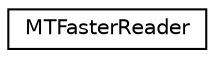 digraph "Graphical Class Hierarchy"
{
 // LATEX_PDF_SIZE
  edge [fontname="Helvetica",fontsize="10",labelfontname="Helvetica",labelfontsize="10"];
  node [fontname="Helvetica",fontsize="10",shape=record];
  rankdir="LR";
  Node0 [label="MTFasterReader",height=0.2,width=0.4,color="black", fillcolor="white", style="filled",URL="$class_m_t_faster_reader.html",tooltip="Class used to read in parallel .fast files of the same run."];
}
